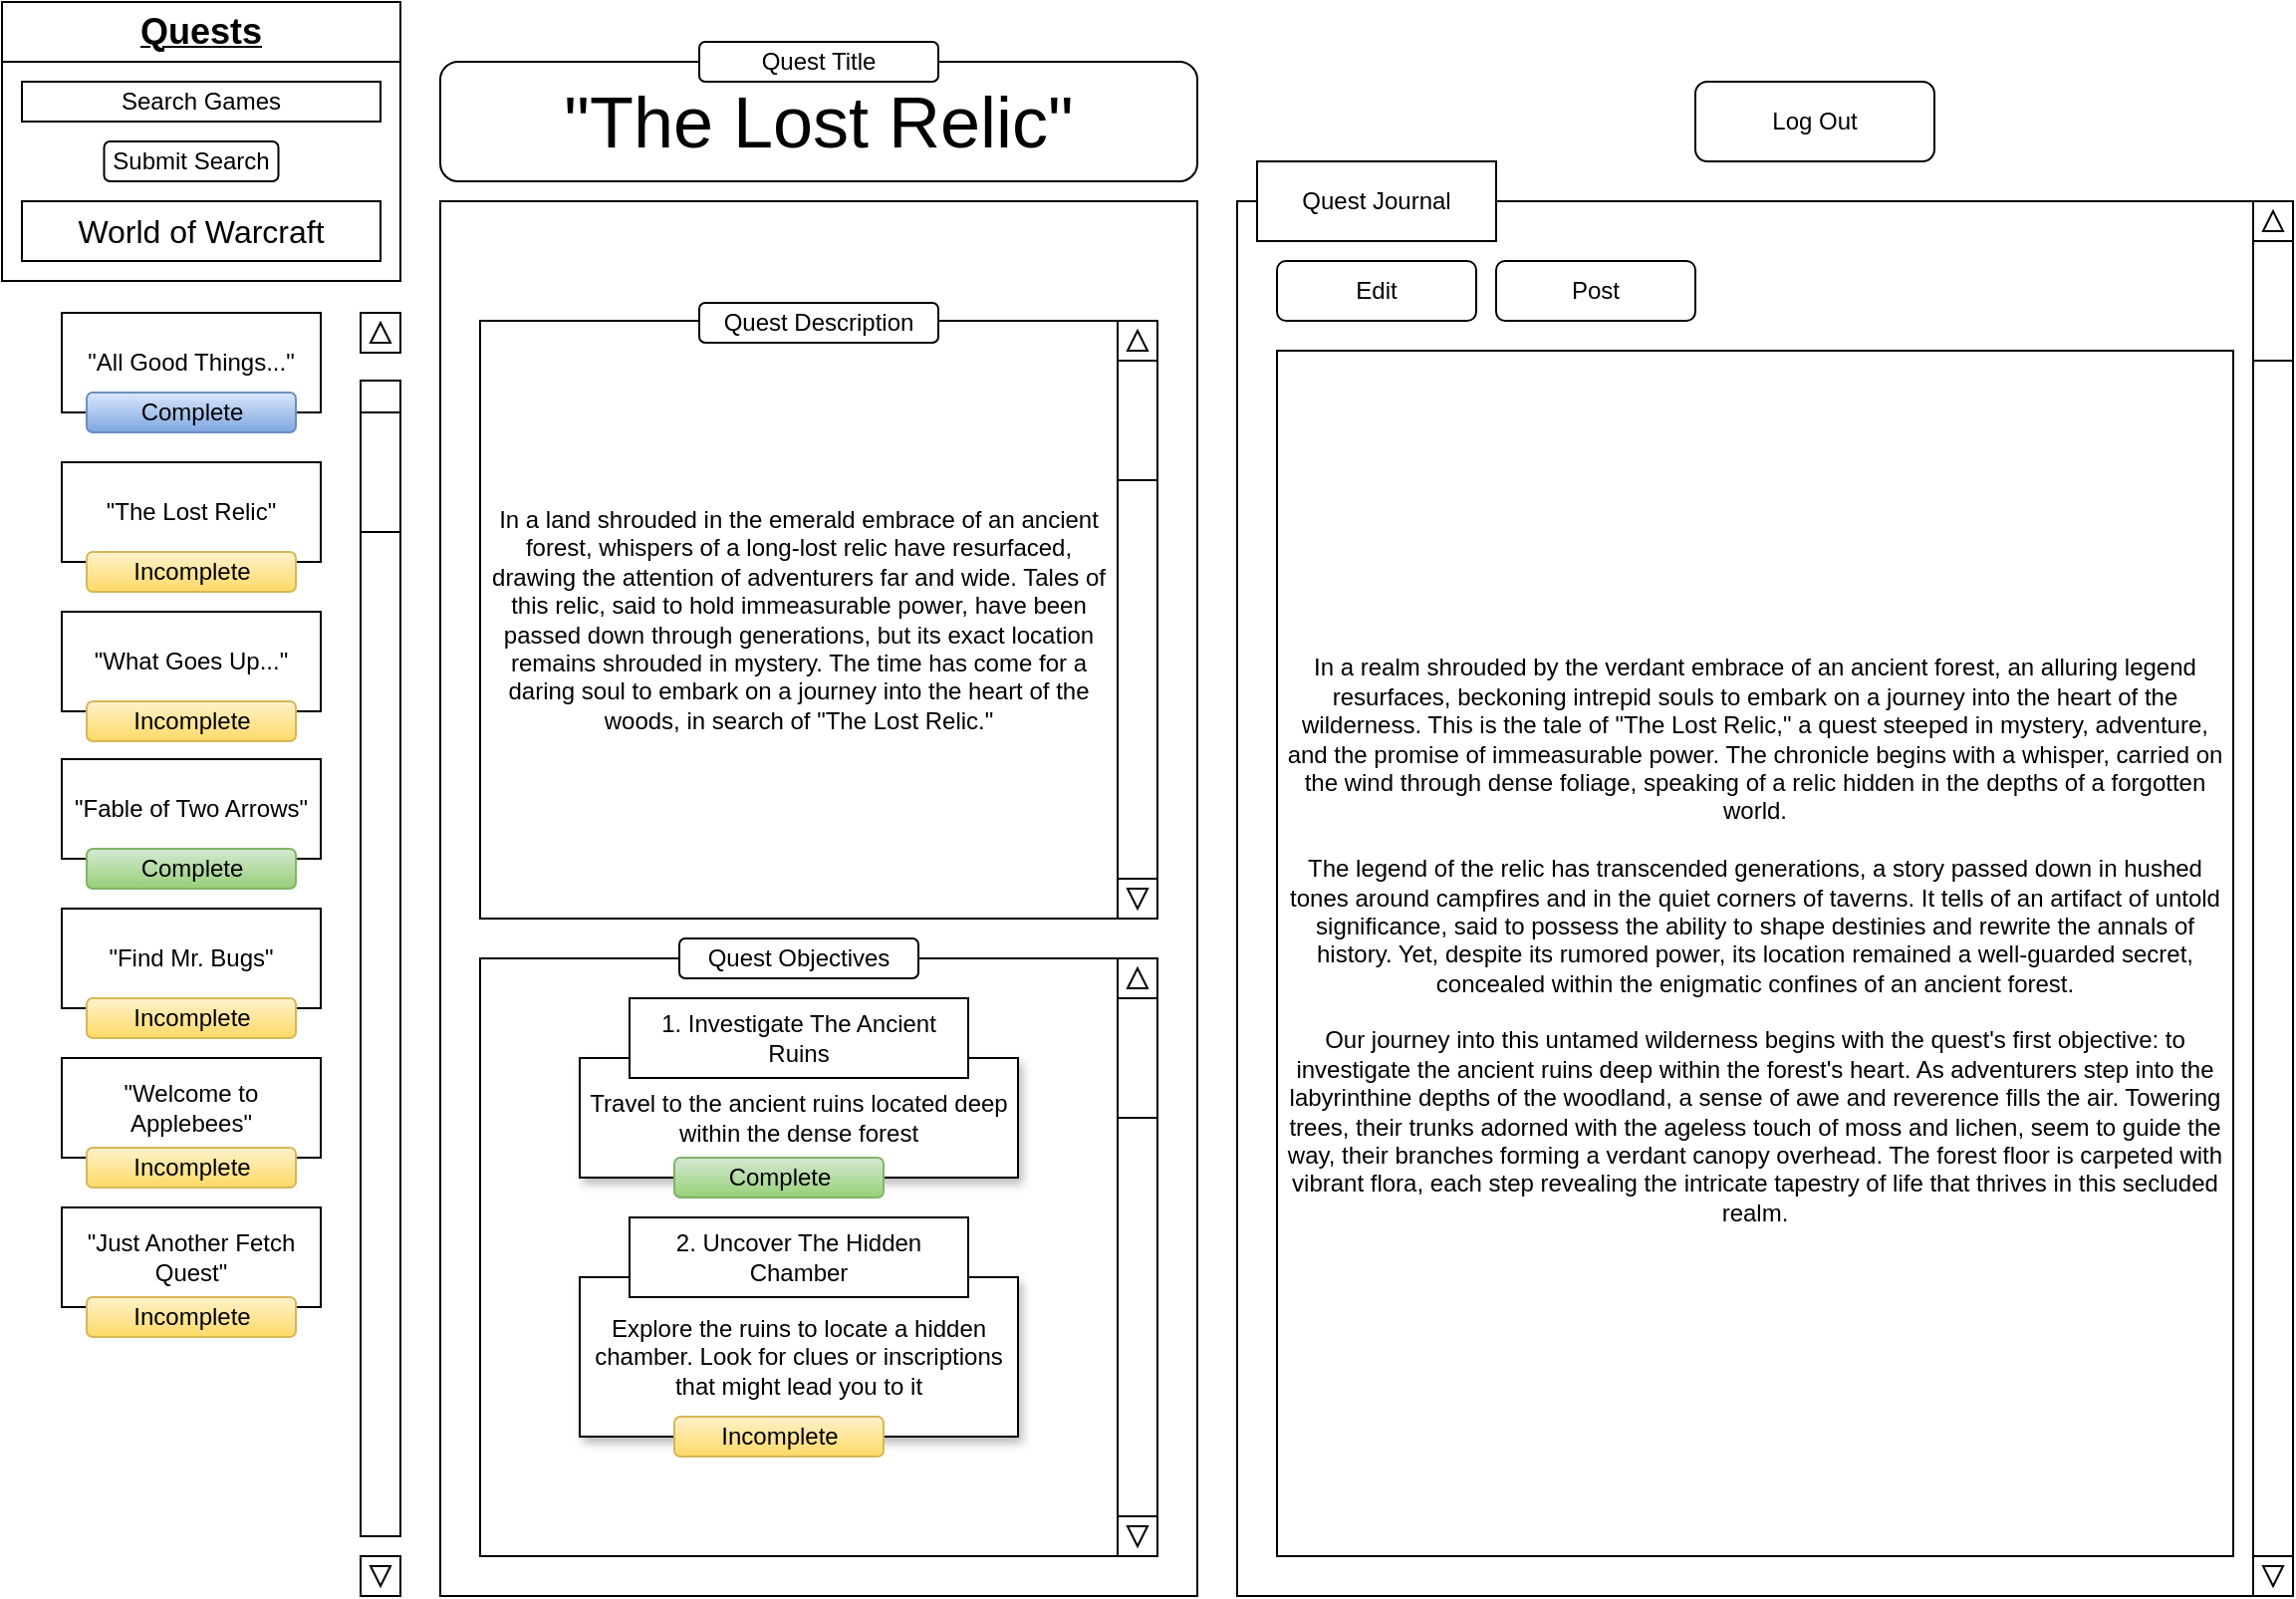 <mxfile version="22.1.2" type="github">
  <diagram name="Page-1" id="Ldvs7egstUGn0TmGMSyB">
    <mxGraphModel dx="2049" dy="1111" grid="1" gridSize="10" guides="1" tooltips="1" connect="1" arrows="1" fold="1" page="1" pageScale="1" pageWidth="1169" pageHeight="827" math="0" shadow="0">
      <root>
        <mxCell id="0" />
        <mxCell id="1" parent="0" />
        <object label="Login" id="8zkzLLha0ddy3JJjpeLY-11">
          <mxCell parent="0" visible="0" />
        </object>
        <mxCell id="8zkzLLha0ddy3JJjpeLY-18" value="" style="rounded=1;whiteSpace=wrap;html=1;fillColor=#f5f5f5;strokeColor=#666666;strokeWidth=2;gradientColor=#b3b3b3;" vertex="1" parent="8zkzLLha0ddy3JJjpeLY-11">
          <mxGeometry x="445" y="230" width="320" height="190" as="geometry" />
        </mxCell>
        <mxCell id="8zkzLLha0ddy3JJjpeLY-19" value="&lt;font style=&quot;font-size: 21px;&quot;&gt;&lt;b&gt;LOGIN&lt;/b&gt;&lt;/font&gt;" style="rounded=1;whiteSpace=wrap;html=1;strokeWidth=2;" vertex="1" parent="8zkzLLha0ddy3JJjpeLY-11">
          <mxGeometry x="505" y="210" width="200" height="40" as="geometry" />
        </mxCell>
        <mxCell id="8zkzLLha0ddy3JJjpeLY-20" value="&amp;nbsp;Username" style="rounded=0;whiteSpace=wrap;html=1;align=left;" vertex="1" parent="8zkzLLha0ddy3JJjpeLY-11">
          <mxGeometry x="497" y="290" width="228" height="30" as="geometry" />
        </mxCell>
        <mxCell id="8zkzLLha0ddy3JJjpeLY-21" value="&amp;nbsp;Password" style="rounded=0;whiteSpace=wrap;html=1;align=left;" vertex="1" parent="8zkzLLha0ddy3JJjpeLY-11">
          <mxGeometry x="497" y="340" width="158" height="30" as="geometry" />
        </mxCell>
        <mxCell id="8zkzLLha0ddy3JJjpeLY-22" value="Submit" style="rounded=0;whiteSpace=wrap;html=1;" vertex="1" parent="8zkzLLha0ddy3JJjpeLY-11">
          <mxGeometry x="665" y="340" width="60" height="30" as="geometry" />
        </mxCell>
        <mxCell id="8zkzLLha0ddy3JJjpeLY-23" value="&lt;font color=&quot;#660000&quot; style=&quot;font-size: 33px;&quot;&gt;&lt;u&gt;BRAGI&lt;/u&gt;&lt;/font&gt;" style="rounded=1;whiteSpace=wrap;html=1;strokeWidth=2;" vertex="1" parent="8zkzLLha0ddy3JJjpeLY-11">
          <mxGeometry x="540" y="130" width="130" height="60" as="geometry" />
        </mxCell>
        <object label="Main Screen" id="8zkzLLha0ddy3JJjpeLY-24">
          <mxCell parent="0" />
        </object>
        <mxCell id="8zkzLLha0ddy3JJjpeLY-34" value="" style="rounded=0;whiteSpace=wrap;html=1;" vertex="1" parent="8zkzLLha0ddy3JJjpeLY-24">
          <mxGeometry x="180" y="190" width="20" height="580" as="geometry" />
        </mxCell>
        <mxCell id="8zkzLLha0ddy3JJjpeLY-37" value="" style="whiteSpace=wrap;html=1;aspect=fixed;" vertex="1" parent="8zkzLLha0ddy3JJjpeLY-24">
          <mxGeometry x="180" y="156" width="20" height="20" as="geometry" />
        </mxCell>
        <mxCell id="8zkzLLha0ddy3JJjpeLY-38" value="" style="whiteSpace=wrap;html=1;aspect=fixed;" vertex="1" parent="8zkzLLha0ddy3JJjpeLY-24">
          <mxGeometry x="180" y="780" width="20" height="20" as="geometry" />
        </mxCell>
        <mxCell id="8zkzLLha0ddy3JJjpeLY-39" value="" style="triangle;whiteSpace=wrap;html=1;direction=north;" vertex="1" parent="8zkzLLha0ddy3JJjpeLY-24">
          <mxGeometry x="185" y="161" width="10" height="10" as="geometry" />
        </mxCell>
        <mxCell id="8zkzLLha0ddy3JJjpeLY-40" value="" style="triangle;whiteSpace=wrap;html=1;direction=south;" vertex="1" parent="8zkzLLha0ddy3JJjpeLY-24">
          <mxGeometry x="185" y="785" width="10" height="10" as="geometry" />
        </mxCell>
        <mxCell id="8zkzLLha0ddy3JJjpeLY-41" value="" style="rounded=0;whiteSpace=wrap;html=1;shadow=0;" vertex="1" parent="8zkzLLha0ddy3JJjpeLY-24">
          <mxGeometry x="180" y="206" width="20" height="60" as="geometry" />
        </mxCell>
        <mxCell id="8zkzLLha0ddy3JJjpeLY-49" value="" style="rounded=0;whiteSpace=wrap;html=1;" vertex="1" parent="8zkzLLha0ddy3JJjpeLY-24">
          <mxGeometry width="200" height="140" as="geometry" />
        </mxCell>
        <mxCell id="8zkzLLha0ddy3JJjpeLY-46" value="Submit Search" style="rounded=1;whiteSpace=wrap;html=1;" vertex="1" parent="8zkzLLha0ddy3JJjpeLY-24">
          <mxGeometry x="51.25" y="70" width="87.5" height="20" as="geometry" />
        </mxCell>
        <mxCell id="8zkzLLha0ddy3JJjpeLY-47" value="&lt;span style=&quot;font-size: 16px;&quot;&gt;World of Warcraft&lt;/span&gt;" style="rounded=0;whiteSpace=wrap;html=1;" vertex="1" parent="8zkzLLha0ddy3JJjpeLY-24">
          <mxGeometry x="10" y="100" width="180" height="30" as="geometry" />
        </mxCell>
        <mxCell id="8zkzLLha0ddy3JJjpeLY-51" value="Search Games" style="rounded=0;whiteSpace=wrap;html=1;" vertex="1" parent="8zkzLLha0ddy3JJjpeLY-24">
          <mxGeometry x="10" y="40" width="180" height="20" as="geometry" />
        </mxCell>
        <mxCell id="8zkzLLha0ddy3JJjpeLY-52" value="&lt;span style=&quot;font-size: 36px;&quot;&gt;&quot;The Lost Relic&quot;&lt;/span&gt;" style="rounded=1;whiteSpace=wrap;html=1;" vertex="1" parent="8zkzLLha0ddy3JJjpeLY-24">
          <mxGeometry x="220" y="30" width="380" height="60" as="geometry" />
        </mxCell>
        <mxCell id="8zkzLLha0ddy3JJjpeLY-53" value="Quest Title" style="rounded=1;whiteSpace=wrap;html=1;" vertex="1" parent="8zkzLLha0ddy3JJjpeLY-24">
          <mxGeometry x="350" y="20" width="120" height="20" as="geometry" />
        </mxCell>
        <mxCell id="8zkzLLha0ddy3JJjpeLY-54" value="" style="rounded=0;whiteSpace=wrap;html=1;" vertex="1" parent="8zkzLLha0ddy3JJjpeLY-24">
          <mxGeometry x="220" y="100" width="380" height="700" as="geometry" />
        </mxCell>
        <mxCell id="8zkzLLha0ddy3JJjpeLY-55" value="Log Out" style="rounded=1;whiteSpace=wrap;html=1;glass=0;shadow=0;" vertex="1" parent="8zkzLLha0ddy3JJjpeLY-24">
          <mxGeometry x="850" y="40" width="120" height="40" as="geometry" />
        </mxCell>
        <mxCell id="8zkzLLha0ddy3JJjpeLY-63" value="In a land shrouded in the emerald embrace of an ancient forest, whispers of a long-lost relic have resurfaced, drawing the attention of adventurers far and wide. Tales of this relic, said to hold immeasurable power, have been passed down through generations, but its exact location remains shrouded in mystery. The time has come for a daring soul to embark on a journey into the heart of the woods, in search of &quot;The Lost Relic.&quot;" style="rounded=0;whiteSpace=wrap;html=1;" vertex="1" parent="8zkzLLha0ddy3JJjpeLY-24">
          <mxGeometry x="240" y="160" width="320" height="300" as="geometry" />
        </mxCell>
        <mxCell id="8zkzLLha0ddy3JJjpeLY-58" value="&lt;font style=&quot;font-size: 12px;&quot;&gt;Quest Description&lt;/font&gt;" style="rounded=1;whiteSpace=wrap;html=1;" vertex="1" parent="8zkzLLha0ddy3JJjpeLY-24">
          <mxGeometry x="350" y="151" width="120" height="20" as="geometry" />
        </mxCell>
        <mxCell id="8zkzLLha0ddy3JJjpeLY-69" value="&lt;b&gt;&lt;u&gt;&lt;font style=&quot;font-size: 18px;&quot;&gt;Quests&lt;/font&gt;&lt;/u&gt;&lt;/b&gt;" style="rounded=0;whiteSpace=wrap;html=1;" vertex="1" parent="8zkzLLha0ddy3JJjpeLY-24">
          <mxGeometry width="200" height="30" as="geometry" />
        </mxCell>
        <mxCell id="8zkzLLha0ddy3JJjpeLY-71" value="" style="rounded=0;whiteSpace=wrap;html=1;" vertex="1" parent="8zkzLLha0ddy3JJjpeLY-24">
          <mxGeometry x="240" y="480" width="340" height="300" as="geometry" />
        </mxCell>
        <mxCell id="8zkzLLha0ddy3JJjpeLY-72" value="&lt;font style=&quot;font-size: 12px;&quot;&gt;Quest Objectives&lt;/font&gt;" style="rounded=1;whiteSpace=wrap;html=1;" vertex="1" parent="8zkzLLha0ddy3JJjpeLY-24">
          <mxGeometry x="340" y="470" width="120" height="20" as="geometry" />
        </mxCell>
        <mxCell id="8zkzLLha0ddy3JJjpeLY-73" value="Travel to the ancient ruins located deep within the dense forest" style="rounded=0;whiteSpace=wrap;html=1;shadow=1;" vertex="1" parent="8zkzLLha0ddy3JJjpeLY-24">
          <mxGeometry x="290" y="530" width="220" height="60" as="geometry" />
        </mxCell>
        <mxCell id="8zkzLLha0ddy3JJjpeLY-75" value="1. Investigate The Ancient Ruins" style="rounded=0;whiteSpace=wrap;html=1;" vertex="1" parent="8zkzLLha0ddy3JJjpeLY-24">
          <mxGeometry x="315" y="500" width="170" height="40" as="geometry" />
        </mxCell>
        <mxCell id="8zkzLLha0ddy3JJjpeLY-76" value="Explore the ruins to locate a hidden chamber. Look for clues or inscriptions that might lead you to it" style="rounded=0;whiteSpace=wrap;html=1;shadow=1;" vertex="1" parent="8zkzLLha0ddy3JJjpeLY-24">
          <mxGeometry x="290" y="640" width="220" height="80" as="geometry" />
        </mxCell>
        <mxCell id="8zkzLLha0ddy3JJjpeLY-77" value="2. Uncover The Hidden Chamber" style="rounded=0;whiteSpace=wrap;html=1;" vertex="1" parent="8zkzLLha0ddy3JJjpeLY-24">
          <mxGeometry x="315" y="610" width="170" height="40" as="geometry" />
        </mxCell>
        <mxCell id="8zkzLLha0ddy3JJjpeLY-78" value="Incomplete" style="rounded=1;whiteSpace=wrap;html=1;fillColor=#fff2cc;gradientColor=#ffd966;strokeColor=#d6b656;" vertex="1" parent="8zkzLLha0ddy3JJjpeLY-24">
          <mxGeometry x="337.5" y="710" width="105" height="20" as="geometry" />
        </mxCell>
        <mxCell id="8zkzLLha0ddy3JJjpeLY-81" value="" style="rounded=0;whiteSpace=wrap;html=1;" vertex="1" parent="8zkzLLha0ddy3JJjpeLY-24">
          <mxGeometry x="560" y="480" width="20" height="300" as="geometry" />
        </mxCell>
        <mxCell id="8zkzLLha0ddy3JJjpeLY-82" value="" style="whiteSpace=wrap;html=1;aspect=fixed;" vertex="1" parent="8zkzLLha0ddy3JJjpeLY-24">
          <mxGeometry x="560" y="760" width="20" height="20" as="geometry" />
        </mxCell>
        <mxCell id="8zkzLLha0ddy3JJjpeLY-83" value="" style="triangle;whiteSpace=wrap;html=1;direction=south;" vertex="1" parent="8zkzLLha0ddy3JJjpeLY-24">
          <mxGeometry x="565" y="765" width="10" height="10" as="geometry" />
        </mxCell>
        <mxCell id="8zkzLLha0ddy3JJjpeLY-84" value="" style="whiteSpace=wrap;html=1;aspect=fixed;" vertex="1" parent="8zkzLLha0ddy3JJjpeLY-24">
          <mxGeometry x="560" y="480" width="20" height="20" as="geometry" />
        </mxCell>
        <mxCell id="8zkzLLha0ddy3JJjpeLY-85" value="" style="triangle;whiteSpace=wrap;html=1;direction=north;" vertex="1" parent="8zkzLLha0ddy3JJjpeLY-24">
          <mxGeometry x="565" y="485" width="10" height="10" as="geometry" />
        </mxCell>
        <mxCell id="8zkzLLha0ddy3JJjpeLY-86" value="" style="rounded=0;whiteSpace=wrap;html=1;shadow=0;" vertex="1" parent="8zkzLLha0ddy3JJjpeLY-24">
          <mxGeometry x="560" y="500" width="20" height="60" as="geometry" />
        </mxCell>
        <mxCell id="8zkzLLha0ddy3JJjpeLY-87" value="" style="rounded=0;whiteSpace=wrap;html=1;" vertex="1" parent="8zkzLLha0ddy3JJjpeLY-24">
          <mxGeometry x="560" y="160" width="20" height="300" as="geometry" />
        </mxCell>
        <mxCell id="8zkzLLha0ddy3JJjpeLY-88" value="" style="whiteSpace=wrap;html=1;aspect=fixed;" vertex="1" parent="8zkzLLha0ddy3JJjpeLY-24">
          <mxGeometry x="560" y="160" width="20" height="20" as="geometry" />
        </mxCell>
        <mxCell id="8zkzLLha0ddy3JJjpeLY-89" value="" style="triangle;whiteSpace=wrap;html=1;direction=north;" vertex="1" parent="8zkzLLha0ddy3JJjpeLY-24">
          <mxGeometry x="565" y="165" width="10" height="10" as="geometry" />
        </mxCell>
        <mxCell id="8zkzLLha0ddy3JJjpeLY-90" value="" style="whiteSpace=wrap;html=1;aspect=fixed;" vertex="1" parent="8zkzLLha0ddy3JJjpeLY-24">
          <mxGeometry x="560" y="440" width="20" height="20" as="geometry" />
        </mxCell>
        <mxCell id="8zkzLLha0ddy3JJjpeLY-91" value="" style="triangle;whiteSpace=wrap;html=1;direction=south;" vertex="1" parent="8zkzLLha0ddy3JJjpeLY-24">
          <mxGeometry x="565" y="445" width="10" height="10" as="geometry" />
        </mxCell>
        <mxCell id="8zkzLLha0ddy3JJjpeLY-92" value="" style="rounded=0;whiteSpace=wrap;html=1;shadow=0;" vertex="1" parent="8zkzLLha0ddy3JJjpeLY-24">
          <mxGeometry x="560" y="180" width="20" height="60" as="geometry" />
        </mxCell>
        <mxCell id="8zkzLLha0ddy3JJjpeLY-93" value="" style="rounded=0;whiteSpace=wrap;html=1;" vertex="1" parent="8zkzLLha0ddy3JJjpeLY-24">
          <mxGeometry x="620" y="100" width="530" height="700" as="geometry" />
        </mxCell>
        <mxCell id="8zkzLLha0ddy3JJjpeLY-94" value="" style="rounded=0;whiteSpace=wrap;html=1;" vertex="1" parent="8zkzLLha0ddy3JJjpeLY-24">
          <mxGeometry x="1130" y="100" width="20" height="700" as="geometry" />
        </mxCell>
        <mxCell id="8zkzLLha0ddy3JJjpeLY-95" value="Quest Journal" style="rounded=0;whiteSpace=wrap;html=1;" vertex="1" parent="8zkzLLha0ddy3JJjpeLY-24">
          <mxGeometry x="630" y="80" width="120" height="40" as="geometry" />
        </mxCell>
        <mxCell id="8zkzLLha0ddy3JJjpeLY-96" value="Edit" style="rounded=1;whiteSpace=wrap;html=1;" vertex="1" parent="8zkzLLha0ddy3JJjpeLY-24">
          <mxGeometry x="640" y="130" width="100" height="30" as="geometry" />
        </mxCell>
        <mxCell id="8zkzLLha0ddy3JJjpeLY-97" value="Post" style="rounded=1;whiteSpace=wrap;html=1;" vertex="1" parent="8zkzLLha0ddy3JJjpeLY-24">
          <mxGeometry x="750" y="130" width="100" height="30" as="geometry" />
        </mxCell>
        <mxCell id="8zkzLLha0ddy3JJjpeLY-98" value="" style="whiteSpace=wrap;html=1;aspect=fixed;" vertex="1" parent="8zkzLLha0ddy3JJjpeLY-24">
          <mxGeometry x="1130" y="780" width="20" height="20" as="geometry" />
        </mxCell>
        <mxCell id="8zkzLLha0ddy3JJjpeLY-99" value="" style="triangle;whiteSpace=wrap;html=1;direction=south;" vertex="1" parent="8zkzLLha0ddy3JJjpeLY-24">
          <mxGeometry x="1135" y="785" width="10" height="10" as="geometry" />
        </mxCell>
        <mxCell id="8zkzLLha0ddy3JJjpeLY-100" value="" style="whiteSpace=wrap;html=1;aspect=fixed;" vertex="1" parent="8zkzLLha0ddy3JJjpeLY-24">
          <mxGeometry x="1130" y="100" width="20" height="20" as="geometry" />
        </mxCell>
        <mxCell id="8zkzLLha0ddy3JJjpeLY-101" value="" style="triangle;whiteSpace=wrap;html=1;direction=north;" vertex="1" parent="8zkzLLha0ddy3JJjpeLY-24">
          <mxGeometry x="1135" y="105" width="10" height="10" as="geometry" />
        </mxCell>
        <mxCell id="8zkzLLha0ddy3JJjpeLY-102" value="" style="rounded=0;whiteSpace=wrap;html=1;shadow=0;" vertex="1" parent="8zkzLLha0ddy3JJjpeLY-24">
          <mxGeometry x="1130" y="120" width="20" height="60" as="geometry" />
        </mxCell>
        <mxCell id="8zkzLLha0ddy3JJjpeLY-114" value="Complete" style="rounded=1;whiteSpace=wrap;html=1;fillColor=#d5e8d4;gradientColor=#97d077;strokeColor=#82b366;" vertex="1" parent="8zkzLLha0ddy3JJjpeLY-24">
          <mxGeometry x="337.5" y="580" width="105" height="20" as="geometry" />
        </mxCell>
        <mxCell id="8zkzLLha0ddy3JJjpeLY-122" value="&quot;All Good Things...&quot;" style="rounded=0;whiteSpace=wrap;html=1;" vertex="1" parent="8zkzLLha0ddy3JJjpeLY-24">
          <mxGeometry x="30" y="156" width="130" height="50" as="geometry" />
        </mxCell>
        <mxCell id="8zkzLLha0ddy3JJjpeLY-74" value="Complete" style="rounded=1;whiteSpace=wrap;html=1;fillColor=#dae8fc;gradientColor=#7ea6e0;strokeColor=#6c8ebf;" vertex="1" parent="8zkzLLha0ddy3JJjpeLY-24">
          <mxGeometry x="42.5" y="196" width="105" height="20" as="geometry" />
        </mxCell>
        <mxCell id="8zkzLLha0ddy3JJjpeLY-124" value="&quot;The Lost Relic&quot;" style="rounded=0;whiteSpace=wrap;html=1;" vertex="1" parent="8zkzLLha0ddy3JJjpeLY-24">
          <mxGeometry x="30" y="231" width="130" height="50" as="geometry" />
        </mxCell>
        <mxCell id="8zkzLLha0ddy3JJjpeLY-113" value="Incomplete" style="rounded=1;whiteSpace=wrap;html=1;fillColor=#fff2cc;gradientColor=#ffd966;strokeColor=#d6b656;" vertex="1" parent="8zkzLLha0ddy3JJjpeLY-24">
          <mxGeometry x="42.5" y="276" width="105" height="20" as="geometry" />
        </mxCell>
        <mxCell id="8zkzLLha0ddy3JJjpeLY-128" value="&quot;What Goes Up...&quot;" style="rounded=0;whiteSpace=wrap;html=1;" vertex="1" parent="8zkzLLha0ddy3JJjpeLY-24">
          <mxGeometry x="30" y="306" width="130" height="50" as="geometry" />
        </mxCell>
        <mxCell id="8zkzLLha0ddy3JJjpeLY-129" value="Incomplete" style="rounded=1;whiteSpace=wrap;html=1;fillColor=#fff2cc;gradientColor=#ffd966;strokeColor=#d6b656;" vertex="1" parent="8zkzLLha0ddy3JJjpeLY-24">
          <mxGeometry x="42.5" y="351" width="105" height="20" as="geometry" />
        </mxCell>
        <mxCell id="8zkzLLha0ddy3JJjpeLY-131" value="&quot;Fable of Two Arrows&quot;" style="rounded=0;whiteSpace=wrap;html=1;" vertex="1" parent="8zkzLLha0ddy3JJjpeLY-24">
          <mxGeometry x="30" y="379.97" width="130" height="50" as="geometry" />
        </mxCell>
        <mxCell id="8zkzLLha0ddy3JJjpeLY-132" value="Complete" style="rounded=1;whiteSpace=wrap;html=1;fillColor=#d5e8d4;gradientColor=#97d077;strokeColor=#82b366;" vertex="1" parent="8zkzLLha0ddy3JJjpeLY-24">
          <mxGeometry x="42.5" y="424.97" width="105" height="20" as="geometry" />
        </mxCell>
        <mxCell id="8zkzLLha0ddy3JJjpeLY-134" value="&quot;Find Mr. Bugs&quot;" style="rounded=0;whiteSpace=wrap;html=1;" vertex="1" parent="8zkzLLha0ddy3JJjpeLY-24">
          <mxGeometry x="30" y="455" width="130" height="50" as="geometry" />
        </mxCell>
        <mxCell id="8zkzLLha0ddy3JJjpeLY-135" value="Incomplete" style="rounded=1;whiteSpace=wrap;html=1;fillColor=#fff2cc;gradientColor=#ffd966;strokeColor=#d6b656;" vertex="1" parent="8zkzLLha0ddy3JJjpeLY-24">
          <mxGeometry x="42.5" y="500" width="105" height="20" as="geometry" />
        </mxCell>
        <mxCell id="8zkzLLha0ddy3JJjpeLY-137" value="&quot;Welcome to Applebees&quot;" style="rounded=0;whiteSpace=wrap;html=1;" vertex="1" parent="8zkzLLha0ddy3JJjpeLY-24">
          <mxGeometry x="30" y="530" width="130" height="50" as="geometry" />
        </mxCell>
        <mxCell id="8zkzLLha0ddy3JJjpeLY-138" value="Incomplete" style="rounded=1;whiteSpace=wrap;html=1;fillColor=#fff2cc;gradientColor=#ffd966;strokeColor=#d6b656;" vertex="1" parent="8zkzLLha0ddy3JJjpeLY-24">
          <mxGeometry x="42.5" y="575" width="105" height="20" as="geometry" />
        </mxCell>
        <mxCell id="8zkzLLha0ddy3JJjpeLY-140" value="&quot;Just Another Fetch Quest&quot;" style="rounded=0;whiteSpace=wrap;html=1;" vertex="1" parent="8zkzLLha0ddy3JJjpeLY-24">
          <mxGeometry x="30" y="605" width="130" height="50" as="geometry" />
        </mxCell>
        <mxCell id="8zkzLLha0ddy3JJjpeLY-141" value="Incomplete" style="rounded=1;whiteSpace=wrap;html=1;fillColor=#fff2cc;gradientColor=#ffd966;strokeColor=#d6b656;" vertex="1" parent="8zkzLLha0ddy3JJjpeLY-24">
          <mxGeometry x="42.5" y="650" width="105" height="20" as="geometry" />
        </mxCell>
        <mxCell id="8zkzLLha0ddy3JJjpeLY-145" value="In a realm shrouded by the verdant embrace of an ancient forest, an alluring legend resurfaces, beckoning intrepid souls to embark on a journey into the heart of the wilderness. This is the tale of &quot;The Lost Relic,&quot; a quest steeped in mystery, adventure, and the promise of immeasurable power. The chronicle begins with a whisper, carried on the wind through dense foliage, speaking of a relic hidden in the depths of a forgotten world.&lt;br&gt;&lt;br&gt;The legend of the relic has transcended generations, a story passed down in hushed tones around campfires and in the quiet corners of taverns. It tells of an artifact of untold significance, said to possess the ability to shape destinies and rewrite the annals of history. Yet, despite its rumored power, its location remained a well-guarded secret, concealed within the enigmatic confines of an ancient forest.&lt;br&gt;&lt;br&gt;Our journey into this untamed wilderness begins with the quest&#39;s first objective: to investigate the ancient ruins deep within the forest&#39;s heart. As adventurers step into the labyrinthine depths of the woodland, a sense of awe and reverence fills the air. Towering trees, their trunks adorned with the ageless touch of moss and lichen, seem to guide the way, their branches forming a verdant canopy overhead. The forest floor is carpeted with vibrant flora, each step revealing the intricate tapestry of life that thrives in this secluded realm.&lt;br&gt;&lt;br&gt;" style="rounded=0;whiteSpace=wrap;html=1;" vertex="1" parent="8zkzLLha0ddy3JJjpeLY-24">
          <mxGeometry x="640" y="175" width="480" height="605" as="geometry" />
        </mxCell>
      </root>
    </mxGraphModel>
  </diagram>
</mxfile>
